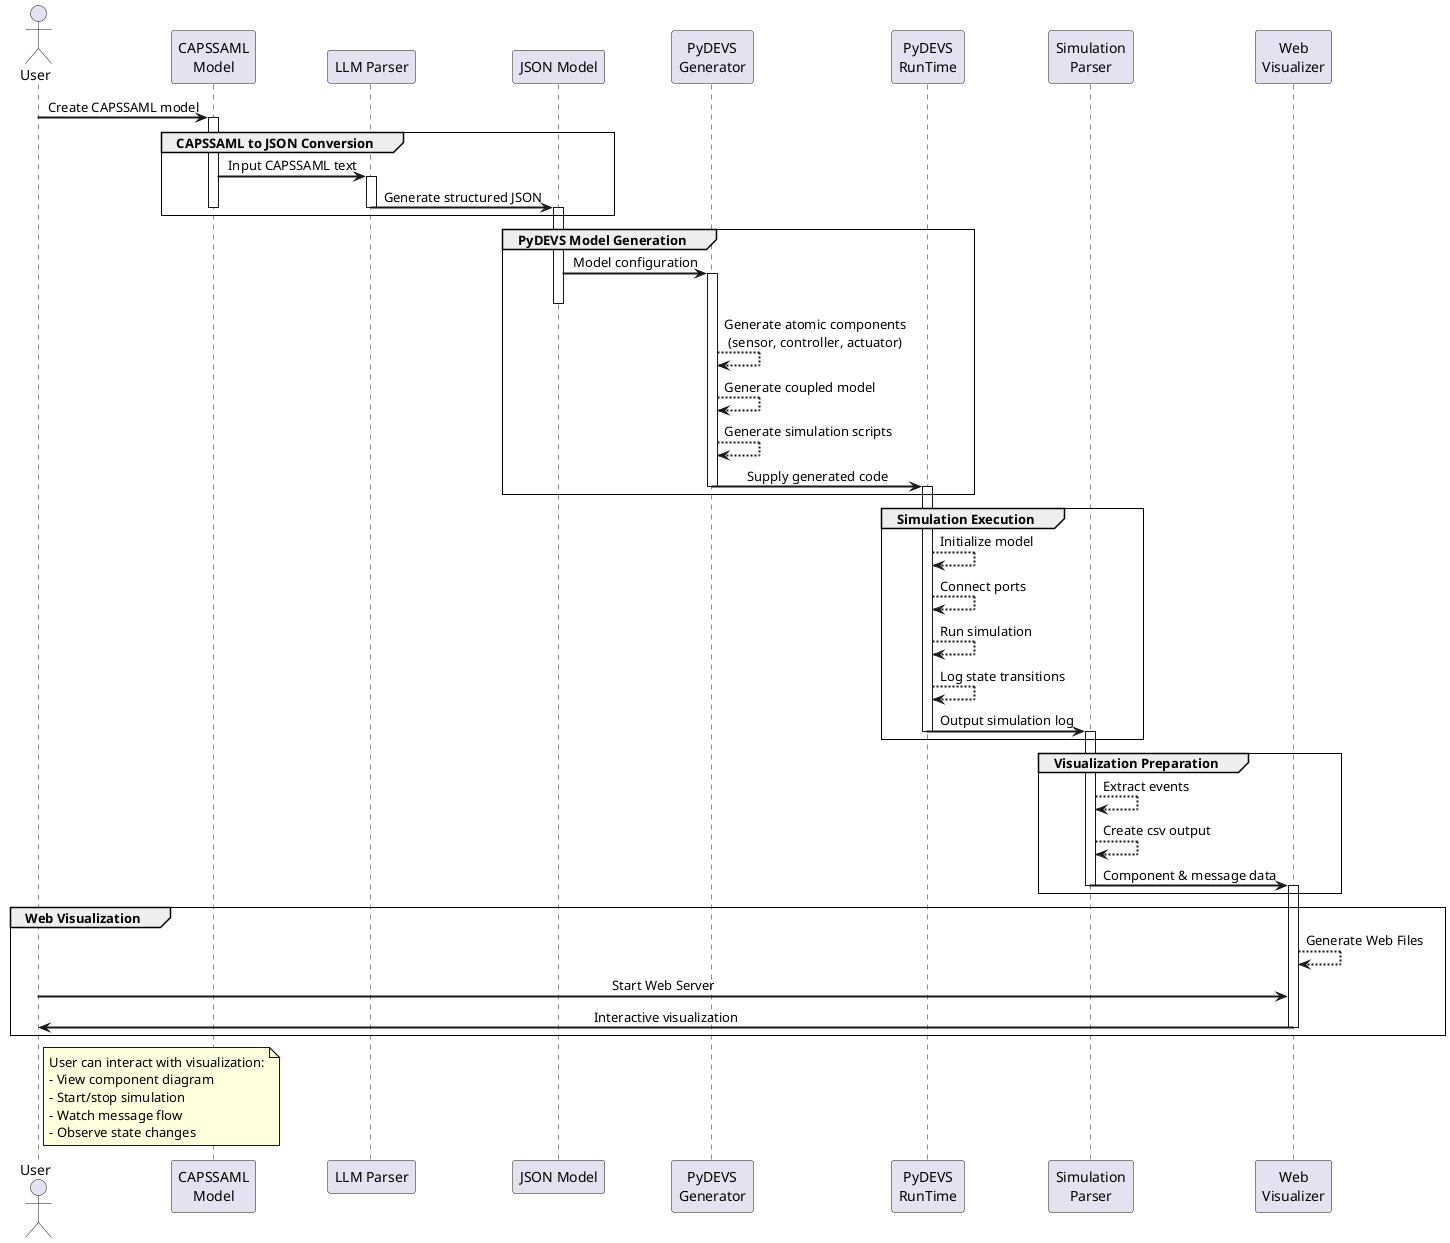 @startuml
skinparam sequenceArrowThickness 2
skinparam sequenceGroupBorderThickness 1
skinparam noteBorderThickness 1
skinparam sequenceMessageAlignment center
skinparam BoxPadding 10

actor User
participant "CAPSSAML\nModel" as CAPSSAML
participant "LLM Parser" as LLM
participant "JSON Model" as JSON
participant "PyDEVS\nGenerator" as Generator
participant "PyDEVS\nRunTime" as Simulator
participant "Simulation\nParser" as Parser
participant "Web\nVisualizer" as WebViz

User -> CAPSSAML: Create CAPSSAML model
activate CAPSSAML

group CAPSSAML to JSON Conversion
    CAPSSAML -> LLM: Input CAPSSAML text
    activate LLM
    LLM -> JSON: Generate structured JSON
    deactivate CAPSSAML
    deactivate LLM
    activate JSON
end

group PyDEVS Model Generation
    JSON -> Generator: Model configuration
    activate Generator
    deactivate JSON
    Generator --> Generator: Generate atomic components\n(sensor, controller, actuator)
    Generator --> Generator: Generate coupled model
    Generator --> Generator: Generate simulation scripts
    Generator -> Simulator: Supply generated code
    deactivate Generator
    activate Simulator
end

group Simulation Execution
    activate Simulator
    Simulator --> Simulator: Initialize model
    Simulator --> Simulator: Connect ports
    Simulator --> Simulator: Run simulation
    Simulator --> Simulator: Log state transitions
    Simulator -> Parser: Output simulation log
    deactivate Simulator
    activate Parser
end

group Visualization Preparation
    activate Parser
    Parser --> Parser: Extract events
    Parser --> Parser: Create csv output
    Parser -> WebViz: Component & message data
    deactivate Parser
    activate WebViz
end

group Web Visualization
    activate WebViz
    WebViz --> WebViz: Generate Web Files
    User -> WebViz: Start Web Server
    WebViz -> User: Interactive visualization
    deactivate WebViz
end

note right of User
  User can interact with visualization:
  - View component diagram
  - Start/stop simulation
  - Watch message flow
  - Observe state changes
end note

@enduml
